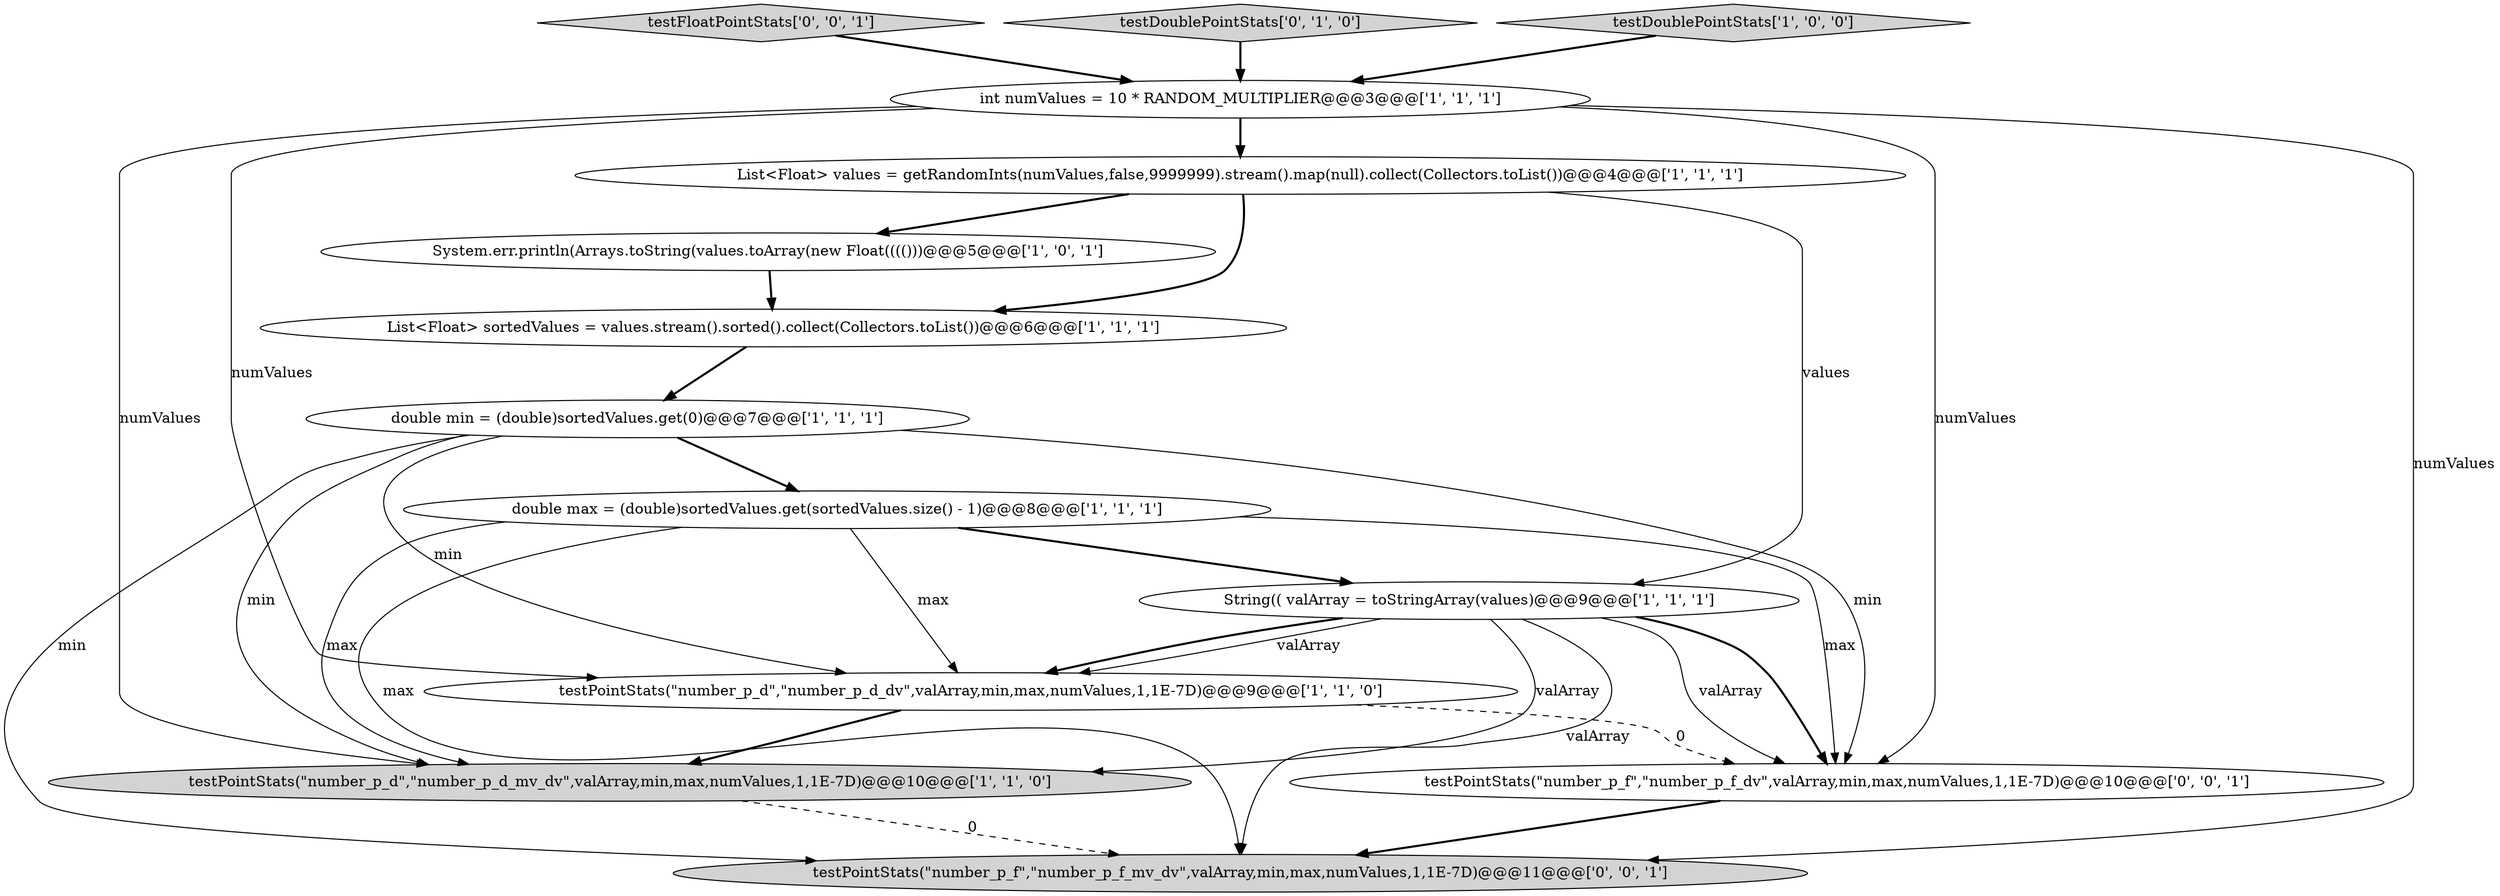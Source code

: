 digraph {
13 [style = filled, label = "testFloatPointStats['0', '0', '1']", fillcolor = lightgray, shape = diamond image = "AAA0AAABBB3BBB"];
1 [style = filled, label = "testPointStats(\"number_p_d\",\"number_p_d_dv\",valArray,min,max,numValues,1,1E-7D)@@@9@@@['1', '1', '0']", fillcolor = white, shape = ellipse image = "AAA0AAABBB1BBB"];
4 [style = filled, label = "List<Float> values = getRandomInts(numValues,false,9999999).stream().map(null).collect(Collectors.toList())@@@4@@@['1', '1', '1']", fillcolor = white, shape = ellipse image = "AAA0AAABBB1BBB"];
0 [style = filled, label = "List<Float> sortedValues = values.stream().sorted().collect(Collectors.toList())@@@6@@@['1', '1', '1']", fillcolor = white, shape = ellipse image = "AAA0AAABBB1BBB"];
5 [style = filled, label = "testPointStats(\"number_p_d\",\"number_p_d_mv_dv\",valArray,min,max,numValues,1,1E-7D)@@@10@@@['1', '1', '0']", fillcolor = lightgray, shape = ellipse image = "AAA0AAABBB1BBB"];
12 [style = filled, label = "testPointStats(\"number_p_f\",\"number_p_f_mv_dv\",valArray,min,max,numValues,1,1E-7D)@@@11@@@['0', '0', '1']", fillcolor = lightgray, shape = ellipse image = "AAA0AAABBB3BBB"];
11 [style = filled, label = "testPointStats(\"number_p_f\",\"number_p_f_dv\",valArray,min,max,numValues,1,1E-7D)@@@10@@@['0', '0', '1']", fillcolor = white, shape = ellipse image = "AAA0AAABBB3BBB"];
10 [style = filled, label = "testDoublePointStats['0', '1', '0']", fillcolor = lightgray, shape = diamond image = "AAA0AAABBB2BBB"];
8 [style = filled, label = "testDoublePointStats['1', '0', '0']", fillcolor = lightgray, shape = diamond image = "AAA0AAABBB1BBB"];
7 [style = filled, label = "double max = (double)sortedValues.get(sortedValues.size() - 1)@@@8@@@['1', '1', '1']", fillcolor = white, shape = ellipse image = "AAA0AAABBB1BBB"];
6 [style = filled, label = "System.err.println(Arrays.toString(values.toArray(new Float(((()))@@@5@@@['1', '0', '1']", fillcolor = white, shape = ellipse image = "AAA0AAABBB1BBB"];
2 [style = filled, label = "int numValues = 10 * RANDOM_MULTIPLIER@@@3@@@['1', '1', '1']", fillcolor = white, shape = ellipse image = "AAA0AAABBB1BBB"];
9 [style = filled, label = "String(( valArray = toStringArray(values)@@@9@@@['1', '1', '1']", fillcolor = white, shape = ellipse image = "AAA0AAABBB1BBB"];
3 [style = filled, label = "double min = (double)sortedValues.get(0)@@@7@@@['1', '1', '1']", fillcolor = white, shape = ellipse image = "AAA0AAABBB1BBB"];
1->5 [style = bold, label=""];
0->3 [style = bold, label=""];
9->5 [style = solid, label="valArray"];
5->12 [style = dashed, label="0"];
9->11 [style = bold, label=""];
7->12 [style = solid, label="max"];
4->6 [style = bold, label=""];
7->1 [style = solid, label="max"];
2->12 [style = solid, label="numValues"];
3->1 [style = solid, label="min"];
2->11 [style = solid, label="numValues"];
3->12 [style = solid, label="min"];
7->5 [style = solid, label="max"];
11->12 [style = bold, label=""];
6->0 [style = bold, label=""];
9->12 [style = solid, label="valArray"];
2->4 [style = bold, label=""];
2->5 [style = solid, label="numValues"];
4->0 [style = bold, label=""];
7->11 [style = solid, label="max"];
7->9 [style = bold, label=""];
3->5 [style = solid, label="min"];
8->2 [style = bold, label=""];
3->7 [style = bold, label=""];
9->11 [style = solid, label="valArray"];
1->11 [style = dashed, label="0"];
10->2 [style = bold, label=""];
4->9 [style = solid, label="values"];
3->11 [style = solid, label="min"];
9->1 [style = bold, label=""];
2->1 [style = solid, label="numValues"];
9->1 [style = solid, label="valArray"];
13->2 [style = bold, label=""];
}
